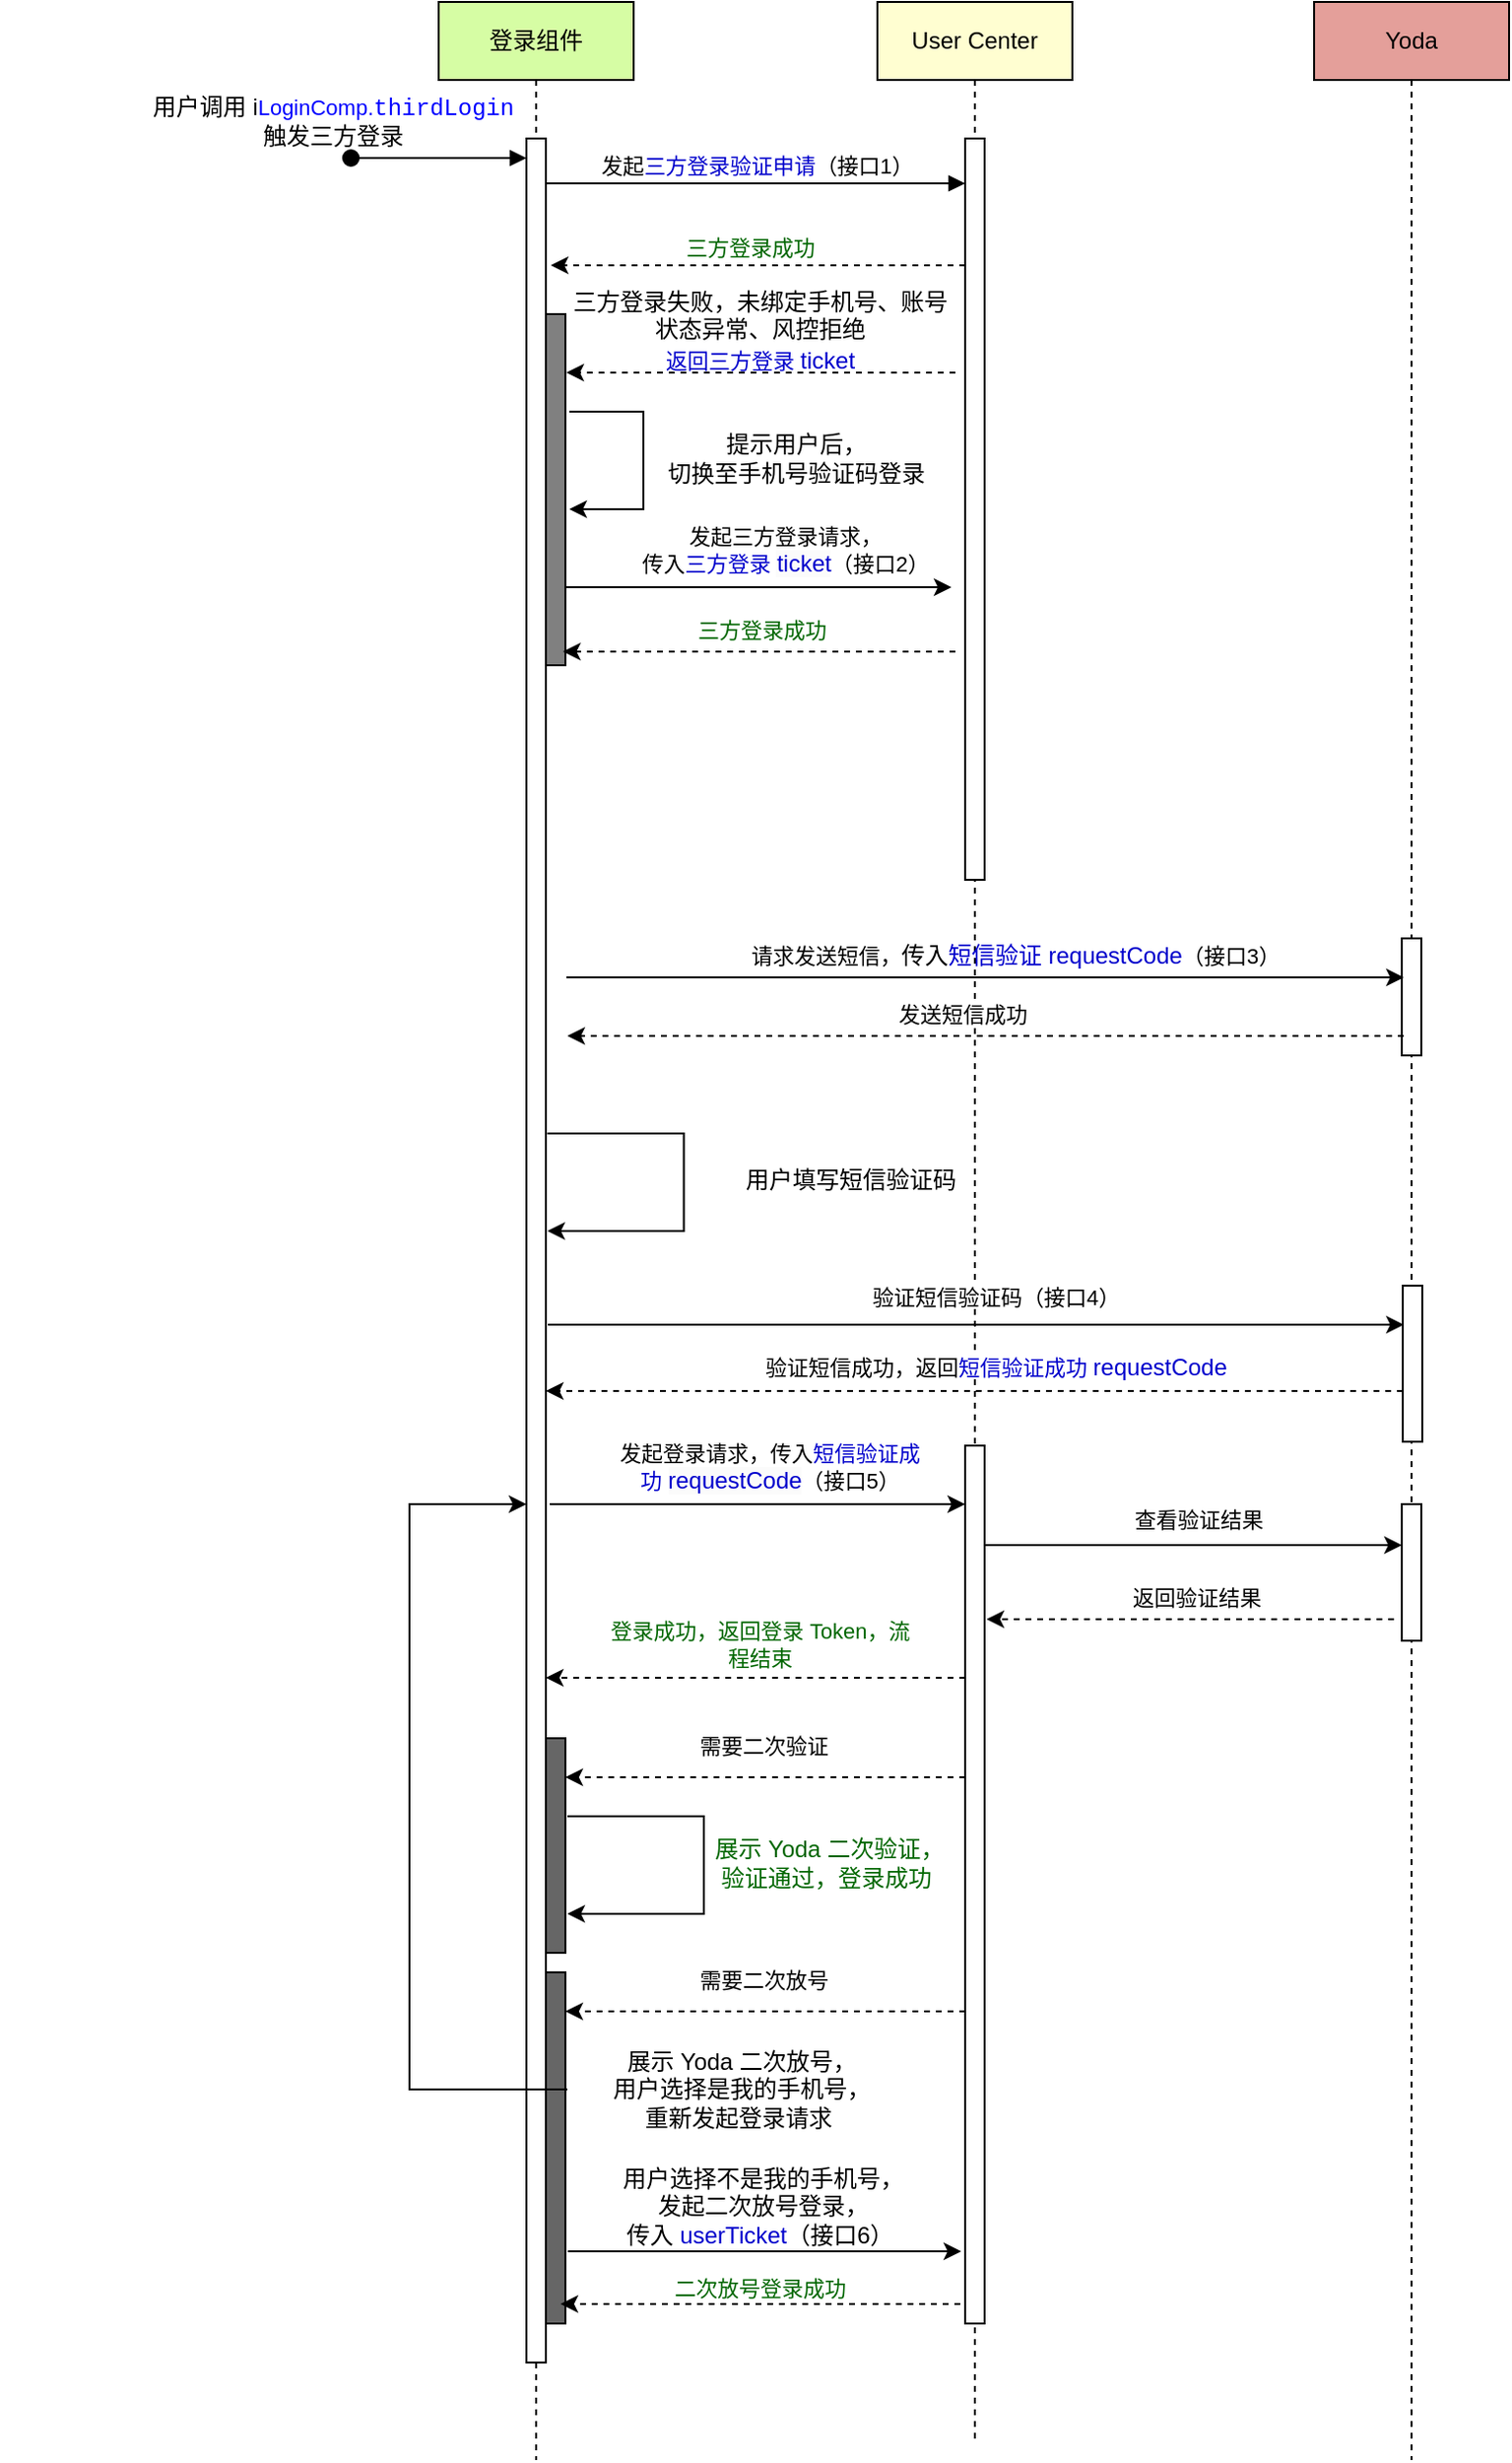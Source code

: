 <mxfile version="21.0.8" type="github">
  <diagram name="Page-1" id="2YBvvXClWsGukQMizWep">
    <mxGraphModel dx="2156" dy="720" grid="1" gridSize="10" guides="1" tooltips="1" connect="1" arrows="1" fold="1" page="1" pageScale="1" pageWidth="850" pageHeight="1100" math="0" shadow="0">
      <root>
        <mxCell id="0" />
        <mxCell id="1" parent="0" />
        <mxCell id="5poNSGUSoTGOrr6AFEc5-1" value="登录组件" style="shape=umlLifeline;perimeter=lifelinePerimeter;whiteSpace=wrap;html=1;container=0;dropTarget=0;collapsible=0;recursiveResize=0;outlineConnect=0;portConstraint=eastwest;newEdgeStyle={&quot;edgeStyle&quot;:&quot;elbowEdgeStyle&quot;,&quot;elbow&quot;:&quot;vertical&quot;,&quot;curved&quot;:0,&quot;rounded&quot;:0};fillColor=#D6FDA4;" vertex="1" parent="1">
          <mxGeometry x="145" y="70" width="100" height="1260" as="geometry" />
        </mxCell>
        <mxCell id="5poNSGUSoTGOrr6AFEc5-2" value="" style="html=1;points=[];perimeter=orthogonalPerimeter;outlineConnect=0;targetShapes=umlLifeline;portConstraint=eastwest;newEdgeStyle={&quot;edgeStyle&quot;:&quot;elbowEdgeStyle&quot;,&quot;elbow&quot;:&quot;vertical&quot;,&quot;curved&quot;:0,&quot;rounded&quot;:0};" vertex="1" parent="5poNSGUSoTGOrr6AFEc5-1">
          <mxGeometry x="45" y="70" width="10" height="1140" as="geometry" />
        </mxCell>
        <mxCell id="5poNSGUSoTGOrr6AFEc5-3" value="" style="html=1;verticalAlign=bottom;startArrow=oval;endArrow=block;startSize=8;edgeStyle=elbowEdgeStyle;elbow=vertical;curved=0;rounded=0;" edge="1" parent="5poNSGUSoTGOrr6AFEc5-1">
          <mxGeometry relative="1" as="geometry">
            <mxPoint x="-45" y="80" as="sourcePoint" />
            <mxPoint x="45" y="80" as="targetPoint" />
          </mxGeometry>
        </mxCell>
        <mxCell id="5poNSGUSoTGOrr6AFEc5-4" value="" style="html=1;points=[];perimeter=orthogonalPerimeter;outlineConnect=0;targetShapes=umlLifeline;portConstraint=eastwest;newEdgeStyle={&quot;edgeStyle&quot;:&quot;elbowEdgeStyle&quot;,&quot;elbow&quot;:&quot;vertical&quot;,&quot;curved&quot;:0,&quot;rounded&quot;:0};fillColor=#666666;" vertex="1" parent="5poNSGUSoTGOrr6AFEc5-1">
          <mxGeometry x="55" y="890" width="10" height="110" as="geometry" />
        </mxCell>
        <mxCell id="5poNSGUSoTGOrr6AFEc5-5" value="" style="html=1;points=[];perimeter=orthogonalPerimeter;outlineConnect=0;targetShapes=umlLifeline;portConstraint=eastwest;newEdgeStyle={&quot;edgeStyle&quot;:&quot;elbowEdgeStyle&quot;,&quot;elbow&quot;:&quot;vertical&quot;,&quot;curved&quot;:0,&quot;rounded&quot;:0};fillColor=#808080;" vertex="1" parent="5poNSGUSoTGOrr6AFEc5-1">
          <mxGeometry x="55" y="160" width="10" height="180" as="geometry" />
        </mxCell>
        <mxCell id="5poNSGUSoTGOrr6AFEc5-6" value="" style="html=1;points=[];perimeter=orthogonalPerimeter;outlineConnect=0;targetShapes=umlLifeline;portConstraint=eastwest;newEdgeStyle={&quot;edgeStyle&quot;:&quot;elbowEdgeStyle&quot;,&quot;elbow&quot;:&quot;vertical&quot;,&quot;curved&quot;:0,&quot;rounded&quot;:0};fillColor=#666666;" vertex="1" parent="5poNSGUSoTGOrr6AFEc5-1">
          <mxGeometry x="55" y="1010" width="10" height="180" as="geometry" />
        </mxCell>
        <mxCell id="5poNSGUSoTGOrr6AFEc5-7" value="User Center" style="shape=umlLifeline;perimeter=lifelinePerimeter;whiteSpace=wrap;html=1;container=0;dropTarget=0;collapsible=0;recursiveResize=0;outlineConnect=0;portConstraint=eastwest;newEdgeStyle={&quot;edgeStyle&quot;:&quot;elbowEdgeStyle&quot;,&quot;elbow&quot;:&quot;vertical&quot;,&quot;curved&quot;:0,&quot;rounded&quot;:0};fillColor=#FFFED1;" vertex="1" parent="1">
          <mxGeometry x="370" y="70" width="100" height="1250" as="geometry" />
        </mxCell>
        <mxCell id="5poNSGUSoTGOrr6AFEc5-8" value="" style="html=1;points=[];perimeter=orthogonalPerimeter;outlineConnect=0;targetShapes=umlLifeline;portConstraint=eastwest;newEdgeStyle={&quot;edgeStyle&quot;:&quot;elbowEdgeStyle&quot;,&quot;elbow&quot;:&quot;vertical&quot;,&quot;curved&quot;:0,&quot;rounded&quot;:0};" vertex="1" parent="5poNSGUSoTGOrr6AFEc5-7">
          <mxGeometry x="45" y="70" width="10" height="380" as="geometry" />
        </mxCell>
        <mxCell id="5poNSGUSoTGOrr6AFEc5-9" value="" style="html=1;points=[];perimeter=orthogonalPerimeter;outlineConnect=0;targetShapes=umlLifeline;portConstraint=eastwest;newEdgeStyle={&quot;edgeStyle&quot;:&quot;elbowEdgeStyle&quot;,&quot;elbow&quot;:&quot;vertical&quot;,&quot;curved&quot;:0,&quot;rounded&quot;:0};" vertex="1" parent="5poNSGUSoTGOrr6AFEc5-7">
          <mxGeometry x="45" y="740" width="10" height="450" as="geometry" />
        </mxCell>
        <mxCell id="5poNSGUSoTGOrr6AFEc5-10" value="发起&lt;font color=&quot;#0000cc&quot;&gt;三方登录验证申请&lt;/font&gt;（接口1）" style="html=1;verticalAlign=bottom;endArrow=block;edgeStyle=elbowEdgeStyle;elbow=horizontal;curved=0;rounded=0;" edge="1" parent="1">
          <mxGeometry x="0.005" relative="1" as="geometry">
            <mxPoint x="200" y="163" as="sourcePoint" />
            <Array as="points">
              <mxPoint x="285" y="163" />
            </Array>
            <mxPoint as="offset" />
            <mxPoint x="415" y="163" as="targetPoint" />
          </mxGeometry>
        </mxCell>
        <mxCell id="5poNSGUSoTGOrr6AFEc5-11" value="Yoda" style="shape=umlLifeline;perimeter=lifelinePerimeter;whiteSpace=wrap;html=1;container=0;dropTarget=0;collapsible=0;recursiveResize=0;outlineConnect=0;portConstraint=eastwest;newEdgeStyle={&quot;edgeStyle&quot;:&quot;elbowEdgeStyle&quot;,&quot;elbow&quot;:&quot;vertical&quot;,&quot;curved&quot;:0,&quot;rounded&quot;:0};fillColor=#E49F9A;" vertex="1" parent="1">
          <mxGeometry x="594" y="70" width="100" height="1260" as="geometry" />
        </mxCell>
        <mxCell id="5poNSGUSoTGOrr6AFEc5-15" value="" style="html=1;points=[];perimeter=orthogonalPerimeter;outlineConnect=0;targetShapes=umlLifeline;portConstraint=eastwest;newEdgeStyle={&quot;edgeStyle&quot;:&quot;elbowEdgeStyle&quot;,&quot;elbow&quot;:&quot;vertical&quot;,&quot;curved&quot;:0,&quot;rounded&quot;:0};" vertex="1" parent="5poNSGUSoTGOrr6AFEc5-11">
          <mxGeometry x="45" y="480" width="10" height="60" as="geometry" />
        </mxCell>
        <mxCell id="5poNSGUSoTGOrr6AFEc5-16" value="" style="html=1;points=[];perimeter=orthogonalPerimeter;outlineConnect=0;targetShapes=umlLifeline;portConstraint=eastwest;newEdgeStyle={&quot;edgeStyle&quot;:&quot;elbowEdgeStyle&quot;,&quot;elbow&quot;:&quot;vertical&quot;,&quot;curved&quot;:0,&quot;rounded&quot;:0};" vertex="1" parent="5poNSGUSoTGOrr6AFEc5-11">
          <mxGeometry x="45.5" y="658" width="10" height="80" as="geometry" />
        </mxCell>
        <mxCell id="5poNSGUSoTGOrr6AFEc5-17" value="" style="html=1;points=[];perimeter=orthogonalPerimeter;outlineConnect=0;targetShapes=umlLifeline;portConstraint=eastwest;newEdgeStyle={&quot;edgeStyle&quot;:&quot;elbowEdgeStyle&quot;,&quot;elbow&quot;:&quot;vertical&quot;,&quot;curved&quot;:0,&quot;rounded&quot;:0};" vertex="1" parent="5poNSGUSoTGOrr6AFEc5-11">
          <mxGeometry x="45" y="770" width="10" height="70" as="geometry" />
        </mxCell>
        <mxCell id="5poNSGUSoTGOrr6AFEc5-32" value="" style="endArrow=classic;html=1;rounded=0;" edge="1" parent="1">
          <mxGeometry width="50" height="50" relative="1" as="geometry">
            <mxPoint x="212" y="280" as="sourcePoint" />
            <mxPoint x="212" y="330" as="targetPoint" />
            <Array as="points">
              <mxPoint x="232" y="280" />
              <mxPoint x="250" y="280" />
              <mxPoint x="250" y="330" />
            </Array>
          </mxGeometry>
        </mxCell>
        <mxCell id="5poNSGUSoTGOrr6AFEc5-33" value="提示用户后，&lt;br&gt;切换至手机号验证码登录" style="text;html=1;align=center;verticalAlign=middle;resizable=0;points=[];autosize=1;strokeColor=none;fillColor=none;" vertex="1" parent="1">
          <mxGeometry x="248" y="284" width="160" height="40" as="geometry" />
        </mxCell>
        <mxCell id="5poNSGUSoTGOrr6AFEc5-34" style="edgeStyle=elbowEdgeStyle;rounded=0;orthogonalLoop=1;jettySize=auto;html=1;elbow=vertical;curved=0;" edge="1" parent="1">
          <mxGeometry relative="1" as="geometry">
            <mxPoint x="210.5" y="570" as="sourcePoint" />
            <mxPoint x="640" y="570" as="targetPoint" />
          </mxGeometry>
        </mxCell>
        <mxCell id="5poNSGUSoTGOrr6AFEc5-35" value="&lt;span style=&quot;color: rgb(0, 0, 0); font-family: Helvetica; font-size: 11px; font-style: normal; font-variant-ligatures: normal; font-variant-caps: normal; font-weight: 400; letter-spacing: normal; orphans: 2; text-indent: 0px; text-transform: none; widows: 2; word-spacing: 0px; -webkit-text-stroke-width: 0px; background-color: rgb(255, 255, 255); text-decoration-thickness: initial; text-decoration-style: initial; text-decoration-color: initial; float: none; display: inline !important;&quot;&gt;请求发送短信，&lt;/span&gt;传入&lt;font style=&quot;border-color: var(--border-color);&quot; color=&quot;#0000cc&quot;&gt;短信验证&amp;nbsp;requestCode&lt;/font&gt;&lt;span style=&quot;border-color: var(--border-color); font-size: 11px; background-color: rgb(255, 255, 255);&quot;&gt;（接口3）&lt;/span&gt;" style="text;whiteSpace=wrap;html=1;align=center;" vertex="1" parent="1">
          <mxGeometry x="271" y="545" width="340" height="20" as="geometry" />
        </mxCell>
        <mxCell id="5poNSGUSoTGOrr6AFEc5-36" style="edgeStyle=elbowEdgeStyle;rounded=0;orthogonalLoop=1;jettySize=auto;html=1;elbow=vertical;curved=0;dashed=1;" edge="1" parent="1">
          <mxGeometry relative="1" as="geometry">
            <mxPoint x="640" y="600" as="sourcePoint" />
            <mxPoint x="211" y="600" as="targetPoint" />
          </mxGeometry>
        </mxCell>
        <mxCell id="5poNSGUSoTGOrr6AFEc5-37" value="&lt;span style=&quot;font-size: 11px; background-color: rgb(255, 255, 255);&quot;&gt;发送短信成功&lt;/span&gt;" style="text;whiteSpace=wrap;html=1;align=center;" vertex="1" parent="1">
          <mxGeometry x="244" y="575" width="340" height="20" as="geometry" />
        </mxCell>
        <mxCell id="5poNSGUSoTGOrr6AFEc5-38" style="edgeStyle=elbowEdgeStyle;rounded=0;orthogonalLoop=1;jettySize=auto;html=1;elbow=vertical;curved=0;entryX=0;entryY=0.167;entryDx=0;entryDy=0;entryPerimeter=0;" edge="1" parent="1">
          <mxGeometry relative="1" as="geometry">
            <mxPoint x="201" y="748" as="sourcePoint" />
            <mxPoint x="640" y="748.36" as="targetPoint" />
          </mxGeometry>
        </mxCell>
        <mxCell id="5poNSGUSoTGOrr6AFEc5-39" value="&lt;span style=&quot;color: rgb(0, 0, 0); font-family: Helvetica; font-size: 11px; font-style: normal; font-variant-ligatures: normal; font-variant-caps: normal; font-weight: 400; letter-spacing: normal; orphans: 2; text-indent: 0px; text-transform: none; widows: 2; word-spacing: 0px; -webkit-text-stroke-width: 0px; background-color: rgb(255, 255, 255); text-decoration-thickness: initial; text-decoration-style: initial; text-decoration-color: initial; float: none; display: inline !important;&quot;&gt;验证短信验证码&lt;/span&gt;&lt;span style=&quot;color: rgb(0, 0, 0); font-family: Helvetica; font-size: 11px; font-style: normal; font-variant-ligatures: normal; font-variant-caps: normal; font-weight: 400; letter-spacing: normal; orphans: 2; text-indent: 0px; text-transform: none; widows: 2; word-spacing: 0px; -webkit-text-stroke-width: 0px; background-color: rgb(255, 255, 255); text-decoration-thickness: initial; text-decoration-style: initial; text-decoration-color: initial; float: none; display: inline !important;&quot;&gt;（接口4）&lt;/span&gt;" style="text;whiteSpace=wrap;html=1;align=center;" vertex="1" parent="1">
          <mxGeometry x="260.5" y="720" width="340" height="20" as="geometry" />
        </mxCell>
        <mxCell id="5poNSGUSoTGOrr6AFEc5-40" value="" style="endArrow=classic;html=1;rounded=0;" edge="1" parent="1">
          <mxGeometry width="50" height="50" relative="1" as="geometry">
            <mxPoint x="211" y="1000" as="sourcePoint" />
            <mxPoint x="211" y="1050" as="targetPoint" />
            <Array as="points">
              <mxPoint x="231" y="1000" />
              <mxPoint x="281" y="1000" />
              <mxPoint x="281" y="1050" />
            </Array>
          </mxGeometry>
        </mxCell>
        <mxCell id="5poNSGUSoTGOrr6AFEc5-41" value="&lt;font color=&quot;#006600&quot;&gt;展示&amp;nbsp;Yoda 二次验证，&lt;br&gt;验证通过，登录成功&amp;nbsp;&lt;/font&gt;" style="text;html=1;align=center;verticalAlign=middle;resizable=0;points=[];autosize=1;strokeColor=none;fillColor=none;" vertex="1" parent="1">
          <mxGeometry x="275" y="1004" width="140" height="40" as="geometry" />
        </mxCell>
        <mxCell id="5poNSGUSoTGOrr6AFEc5-42" style="edgeStyle=elbowEdgeStyle;rounded=0;orthogonalLoop=1;jettySize=auto;html=1;elbow=vertical;curved=0;dashed=1;" edge="1" parent="1">
          <mxGeometry relative="1" as="geometry">
            <mxPoint x="639.5" y="782" as="sourcePoint" />
            <mxPoint x="200" y="782" as="targetPoint" />
          </mxGeometry>
        </mxCell>
        <mxCell id="5poNSGUSoTGOrr6AFEc5-43" value="&lt;span style=&quot;font-size: 11px; background-color: rgb(255, 255, 255);&quot;&gt;验证短信成功，返回&lt;font color=&quot;#0000cc&quot;&gt;短信验证成功&amp;nbsp;&lt;/font&gt;&lt;/span&gt;&lt;font color=&quot;#0000cc&quot;&gt;requestCode&lt;/font&gt;" style="text;whiteSpace=wrap;html=1;align=center;" vertex="1" parent="1">
          <mxGeometry x="260.5" y="756" width="340" height="20" as="geometry" />
        </mxCell>
        <mxCell id="5poNSGUSoTGOrr6AFEc5-44" value="" style="endArrow=classic;html=1;rounded=0;" edge="1" parent="1" target="5poNSGUSoTGOrr6AFEc5-9">
          <mxGeometry width="50" height="50" relative="1" as="geometry">
            <mxPoint x="202" y="840" as="sourcePoint" />
            <mxPoint x="410" y="840" as="targetPoint" />
          </mxGeometry>
        </mxCell>
        <mxCell id="5poNSGUSoTGOrr6AFEc5-45" value="&lt;span style=&quot;color: rgb(0, 0, 0); font-family: Helvetica; font-size: 11px; font-style: normal; font-variant-ligatures: normal; font-variant-caps: normal; font-weight: 400; letter-spacing: normal; orphans: 2; text-indent: 0px; text-transform: none; widows: 2; word-spacing: 0px; -webkit-text-stroke-width: 0px; background-color: rgb(255, 255, 255); text-decoration-thickness: initial; text-decoration-style: initial; text-decoration-color: initial; float: none; display: inline !important;&quot;&gt;发起登录请求，传入&lt;font style=&quot;border-color: var(--border-color);&quot; color=&quot;#0000cc&quot;&gt;短信验证成功&amp;nbsp;&lt;/font&gt;&lt;font style=&quot;border-color: var(--border-color); font-size: 12px; background-color: rgb(251, 251, 251);&quot; color=&quot;#0000cc&quot;&gt;requestCode&lt;/font&gt;（接口5）&lt;/span&gt;" style="text;whiteSpace=wrap;html=1;align=center;" vertex="1" parent="1">
          <mxGeometry x="230" y="800" width="170" height="20" as="geometry" />
        </mxCell>
        <mxCell id="5poNSGUSoTGOrr6AFEc5-46" style="edgeStyle=elbowEdgeStyle;rounded=0;orthogonalLoop=1;jettySize=auto;html=1;elbow=vertical;curved=0;" edge="1" parent="1">
          <mxGeometry relative="1" as="geometry">
            <mxPoint x="425" y="861" as="sourcePoint" />
            <mxPoint x="639" y="861" as="targetPoint" />
          </mxGeometry>
        </mxCell>
        <mxCell id="5poNSGUSoTGOrr6AFEc5-47" value="&lt;span style=&quot;font-size: 11px; background-color: rgb(255, 255, 255);&quot;&gt;查看验证结果&lt;/span&gt;" style="text;whiteSpace=wrap;html=1;align=center;" vertex="1" parent="1">
          <mxGeometry x="437" y="834" width="196" height="20" as="geometry" />
        </mxCell>
        <mxCell id="5poNSGUSoTGOrr6AFEc5-48" style="edgeStyle=elbowEdgeStyle;rounded=0;orthogonalLoop=1;jettySize=auto;html=1;elbow=vertical;curved=0;dashed=1;" edge="1" parent="1">
          <mxGeometry relative="1" as="geometry">
            <mxPoint x="635" y="899" as="sourcePoint" />
            <mxPoint x="426" y="899" as="targetPoint" />
          </mxGeometry>
        </mxCell>
        <mxCell id="5poNSGUSoTGOrr6AFEc5-49" value="&lt;span style=&quot;font-size: 11px; background-color: rgb(255, 255, 255);&quot;&gt;返回验证结果&lt;/span&gt;" style="text;whiteSpace=wrap;html=1;align=center;" vertex="1" parent="1">
          <mxGeometry x="454" y="874" width="160" height="20" as="geometry" />
        </mxCell>
        <mxCell id="5poNSGUSoTGOrr6AFEc5-50" style="edgeStyle=elbowEdgeStyle;rounded=0;orthogonalLoop=1;jettySize=auto;html=1;elbow=vertical;curved=0;dashed=1;" edge="1" parent="1" target="5poNSGUSoTGOrr6AFEc5-2">
          <mxGeometry relative="1" as="geometry">
            <mxPoint x="415" y="929" as="sourcePoint" />
            <mxPoint x="210" y="930" as="targetPoint" />
          </mxGeometry>
        </mxCell>
        <mxCell id="5poNSGUSoTGOrr6AFEc5-51" value="&lt;span style=&quot;font-size: 11px; background-color: rgb(255, 255, 255);&quot;&gt;&lt;font color=&quot;#006600&quot;&gt;登录成功，返回登录 Token，流程结束&lt;/font&gt;&lt;/span&gt;" style="text;whiteSpace=wrap;html=1;align=center;" vertex="1" parent="1">
          <mxGeometry x="230" y="891" width="160" height="20" as="geometry" />
        </mxCell>
        <mxCell id="5poNSGUSoTGOrr6AFEc5-52" style="edgeStyle=elbowEdgeStyle;rounded=0;orthogonalLoop=1;jettySize=auto;html=1;elbow=vertical;curved=0;dashed=1;" edge="1" parent="1" source="5poNSGUSoTGOrr6AFEc5-9">
          <mxGeometry relative="1" as="geometry">
            <mxPoint x="410" y="980" as="sourcePoint" />
            <mxPoint x="210" y="980" as="targetPoint" />
          </mxGeometry>
        </mxCell>
        <mxCell id="5poNSGUSoTGOrr6AFEc5-53" value="&lt;span style=&quot;font-size: 11px; background-color: rgb(255, 255, 255);&quot;&gt;需要二次验证&lt;/span&gt;" style="text;whiteSpace=wrap;html=1;align=center;" vertex="1" parent="1">
          <mxGeometry x="214" y="950" width="196" height="20" as="geometry" />
        </mxCell>
        <mxCell id="5poNSGUSoTGOrr6AFEc5-54" style="edgeStyle=elbowEdgeStyle;rounded=0;orthogonalLoop=1;jettySize=auto;html=1;elbow=vertical;curved=0;dashed=1;" edge="1" parent="1">
          <mxGeometry relative="1" as="geometry">
            <mxPoint x="415" y="1100" as="sourcePoint" />
            <mxPoint x="210" y="1100" as="targetPoint" />
          </mxGeometry>
        </mxCell>
        <mxCell id="5poNSGUSoTGOrr6AFEc5-55" value="&lt;span style=&quot;font-size: 11px; background-color: rgb(255, 255, 255);&quot;&gt;需要二次放号&lt;/span&gt;" style="text;whiteSpace=wrap;html=1;align=center;" vertex="1" parent="1">
          <mxGeometry x="214" y="1070" width="196" height="20" as="geometry" />
        </mxCell>
        <mxCell id="5poNSGUSoTGOrr6AFEc5-56" value="" style="endArrow=classic;html=1;rounded=0;" edge="1" parent="1" target="5poNSGUSoTGOrr6AFEc5-2">
          <mxGeometry width="50" height="50" relative="1" as="geometry">
            <mxPoint x="211" y="1140" as="sourcePoint" />
            <mxPoint x="180" y="840" as="targetPoint" />
            <Array as="points">
              <mxPoint x="130" y="1140" />
              <mxPoint x="130" y="840" />
            </Array>
          </mxGeometry>
        </mxCell>
        <mxCell id="5poNSGUSoTGOrr6AFEc5-57" value="展示&amp;nbsp;Yoda 二次放号，&lt;br&gt;用户选择是我的手机号，&lt;br&gt;重新发起登录请求&amp;nbsp;" style="text;html=1;align=center;verticalAlign=middle;resizable=0;points=[];autosize=1;strokeColor=none;fillColor=none;" vertex="1" parent="1">
          <mxGeometry x="220" y="1110" width="160" height="60" as="geometry" />
        </mxCell>
        <mxCell id="5poNSGUSoTGOrr6AFEc5-58" value="" style="endArrow=classic;html=1;rounded=0;" edge="1" parent="1">
          <mxGeometry width="50" height="50" relative="1" as="geometry">
            <mxPoint x="211.25" y="1223" as="sourcePoint" />
            <mxPoint x="413" y="1223" as="targetPoint" />
          </mxGeometry>
        </mxCell>
        <mxCell id="5poNSGUSoTGOrr6AFEc5-59" value="用户选择不是我的手机号，&lt;br&gt;发起二次放号登录，&lt;br&gt;传入&lt;font color=&quot;#0000cc&quot;&gt; userTicket&lt;/font&gt;（接口6）&lt;span style=&quot;background-color: initial;&quot;&gt;&amp;nbsp;&lt;/span&gt;" style="text;html=1;align=center;verticalAlign=middle;resizable=0;points=[];autosize=1;strokeColor=none;fillColor=none;" vertex="1" parent="1">
          <mxGeometry x="225.75" y="1170" width="170" height="60" as="geometry" />
        </mxCell>
        <mxCell id="5poNSGUSoTGOrr6AFEc5-60" style="edgeStyle=elbowEdgeStyle;rounded=0;orthogonalLoop=1;jettySize=auto;html=1;elbow=vertical;curved=0;dashed=1;" edge="1" parent="1">
          <mxGeometry relative="1" as="geometry">
            <mxPoint x="412.5" y="1250" as="sourcePoint" />
            <mxPoint x="207.5" y="1250" as="targetPoint" />
          </mxGeometry>
        </mxCell>
        <mxCell id="5poNSGUSoTGOrr6AFEc5-61" value="&lt;span style=&quot;font-size: 11px; background-color: rgb(255, 255, 255);&quot;&gt;&lt;font color=&quot;#006600&quot;&gt;二次放号登录成功&lt;/font&gt;&lt;/span&gt;" style="text;whiteSpace=wrap;html=1;align=center;" vertex="1" parent="1">
          <mxGeometry x="212" y="1228" width="196" height="20" as="geometry" />
        </mxCell>
        <mxCell id="5poNSGUSoTGOrr6AFEc5-62" value="" style="endArrow=classic;html=1;rounded=0;" edge="1" parent="1">
          <mxGeometry width="50" height="50" relative="1" as="geometry">
            <mxPoint x="200.75" y="650" as="sourcePoint" />
            <mxPoint x="200.75" y="700" as="targetPoint" />
            <Array as="points">
              <mxPoint x="220.75" y="650" />
              <mxPoint x="270.75" y="650" />
              <mxPoint x="270.75" y="700" />
            </Array>
          </mxGeometry>
        </mxCell>
        <mxCell id="5poNSGUSoTGOrr6AFEc5-63" value="用户填写短信验证码" style="text;html=1;align=center;verticalAlign=middle;resizable=0;points=[];autosize=1;strokeColor=none;fillColor=none;" vertex="1" parent="1">
          <mxGeometry x="290.75" y="659" width="130" height="30" as="geometry" />
        </mxCell>
        <mxCell id="5poNSGUSoTGOrr6AFEc5-64" value="用户调用&amp;nbsp;i&lt;font style=&quot;border-color: var(--border-color); font-size: 11px;&quot; color=&quot;#0000ff&quot;&gt;LoginComp.&lt;/font&gt;&lt;span style=&quot;border-color: var(--border-color); font-family: Menlo, Monaco, &amp;quot;Courier New&amp;quot;, monospace;&quot;&gt;&lt;font style=&quot;border-color: var(--border-color);&quot; color=&quot;#0000ff&quot;&gt;thirdLogin&lt;br&gt;&lt;/font&gt;触发三方登录&lt;/span&gt;" style="text;whiteSpace=wrap;html=1;align=center;" vertex="1" parent="1">
          <mxGeometry x="-79.5" y="110" width="340" height="20" as="geometry" />
        </mxCell>
        <mxCell id="5poNSGUSoTGOrr6AFEc5-73" style="edgeStyle=elbowEdgeStyle;rounded=0;orthogonalLoop=1;jettySize=auto;html=1;elbow=vertical;curved=0;dashed=1;" edge="1" parent="1">
          <mxGeometry relative="1" as="geometry">
            <mxPoint x="415" y="205" as="sourcePoint" />
            <mxPoint x="202.5" y="205" as="targetPoint" />
          </mxGeometry>
        </mxCell>
        <mxCell id="5poNSGUSoTGOrr6AFEc5-74" value="&lt;span style=&quot;font-size: 11px; background-color: rgb(255, 255, 255);&quot;&gt;&lt;font color=&quot;#006600&quot;&gt;三方登录成功&lt;/font&gt;&lt;/span&gt;" style="text;whiteSpace=wrap;html=1;align=center;" vertex="1" parent="1">
          <mxGeometry x="207" y="182" width="196" height="20" as="geometry" />
        </mxCell>
        <mxCell id="5poNSGUSoTGOrr6AFEc5-77" value="三方登录失败，未绑定手机号、账号状态异常、&lt;span style=&quot;font-family: Menlo, Monaco, &amp;quot;Courier New&amp;quot;, monospace;&quot;&gt;风控拒绝&lt;/span&gt;&lt;span style=&quot;font-family: Menlo, Monaco, &amp;quot;Courier New&amp;quot;, monospace;&quot;&gt;&lt;br&gt;&lt;/span&gt;&lt;span style=&quot;font-size: 11px; background-color: rgb(255, 255, 255);&quot;&gt;&lt;font color=&quot;#0000cc&quot;&gt;返回三方登录&amp;nbsp;&lt;/font&gt;&lt;/span&gt;&lt;font color=&quot;#0000cc&quot;&gt;ticket&lt;/font&gt;" style="text;whiteSpace=wrap;html=1;align=center;" vertex="1" parent="1">
          <mxGeometry x="212" y="210" width="196" height="20" as="geometry" />
        </mxCell>
        <mxCell id="5poNSGUSoTGOrr6AFEc5-79" style="edgeStyle=elbowEdgeStyle;rounded=0;orthogonalLoop=1;jettySize=auto;html=1;elbow=vertical;curved=0;dashed=1;" edge="1" parent="1">
          <mxGeometry relative="1" as="geometry">
            <mxPoint x="410" y="260" as="sourcePoint" />
            <mxPoint x="210.5" y="260" as="targetPoint" />
          </mxGeometry>
        </mxCell>
        <mxCell id="5poNSGUSoTGOrr6AFEc5-85" value="" style="endArrow=classic;html=1;rounded=0;" edge="1" parent="1">
          <mxGeometry width="50" height="50" relative="1" as="geometry">
            <mxPoint x="210" y="370" as="sourcePoint" />
            <mxPoint x="408" y="370" as="targetPoint" />
          </mxGeometry>
        </mxCell>
        <mxCell id="5poNSGUSoTGOrr6AFEc5-86" value="&lt;span style=&quot;font-family: Helvetica; font-size: 11px; font-style: normal; font-variant-ligatures: normal; font-variant-caps: normal; font-weight: 400; letter-spacing: normal; orphans: 2; text-indent: 0px; text-transform: none; widows: 2; word-spacing: 0px; -webkit-text-stroke-width: 0px; background-color: rgb(255, 255, 255); text-decoration-thickness: initial; text-decoration-style: initial; text-decoration-color: initial; float: none; display: inline !important;&quot;&gt;发起三方登录请求，&lt;br&gt;传入&lt;font style=&quot;border-color: var(--border-color);&quot; color=&quot;#0000cc&quot;&gt;&lt;font style=&quot;border-color: var(--border-color);&quot; color=&quot;#0000cc&quot;&gt;三方登录&amp;nbsp;&lt;/font&gt;&lt;font style=&quot;border-color: var(--border-color); font-size: 12px; background-color: rgb(251, 251, 251);&quot; color=&quot;#0000cc&quot;&gt;ticket&lt;/font&gt;&lt;/font&gt;（接口2）&lt;/span&gt;" style="text;whiteSpace=wrap;html=1;align=center;" vertex="1" parent="1">
          <mxGeometry x="238" y="330" width="170" height="20" as="geometry" />
        </mxCell>
        <mxCell id="5poNSGUSoTGOrr6AFEc5-87" style="edgeStyle=elbowEdgeStyle;rounded=0;orthogonalLoop=1;jettySize=auto;html=1;elbow=vertical;curved=0;dashed=1;" edge="1" parent="1">
          <mxGeometry relative="1" as="geometry">
            <mxPoint x="410" y="403" as="sourcePoint" />
            <mxPoint x="208.75" y="403" as="targetPoint" />
          </mxGeometry>
        </mxCell>
        <mxCell id="5poNSGUSoTGOrr6AFEc5-88" value="&lt;span style=&quot;font-size: 11px; background-color: rgb(255, 255, 255);&quot;&gt;&lt;font color=&quot;#006600&quot;&gt;三方登录成功&lt;/font&gt;&lt;/span&gt;" style="text;whiteSpace=wrap;html=1;align=center;" vertex="1" parent="1">
          <mxGeometry x="213.25" y="378" width="196" height="20" as="geometry" />
        </mxCell>
      </root>
    </mxGraphModel>
  </diagram>
</mxfile>
